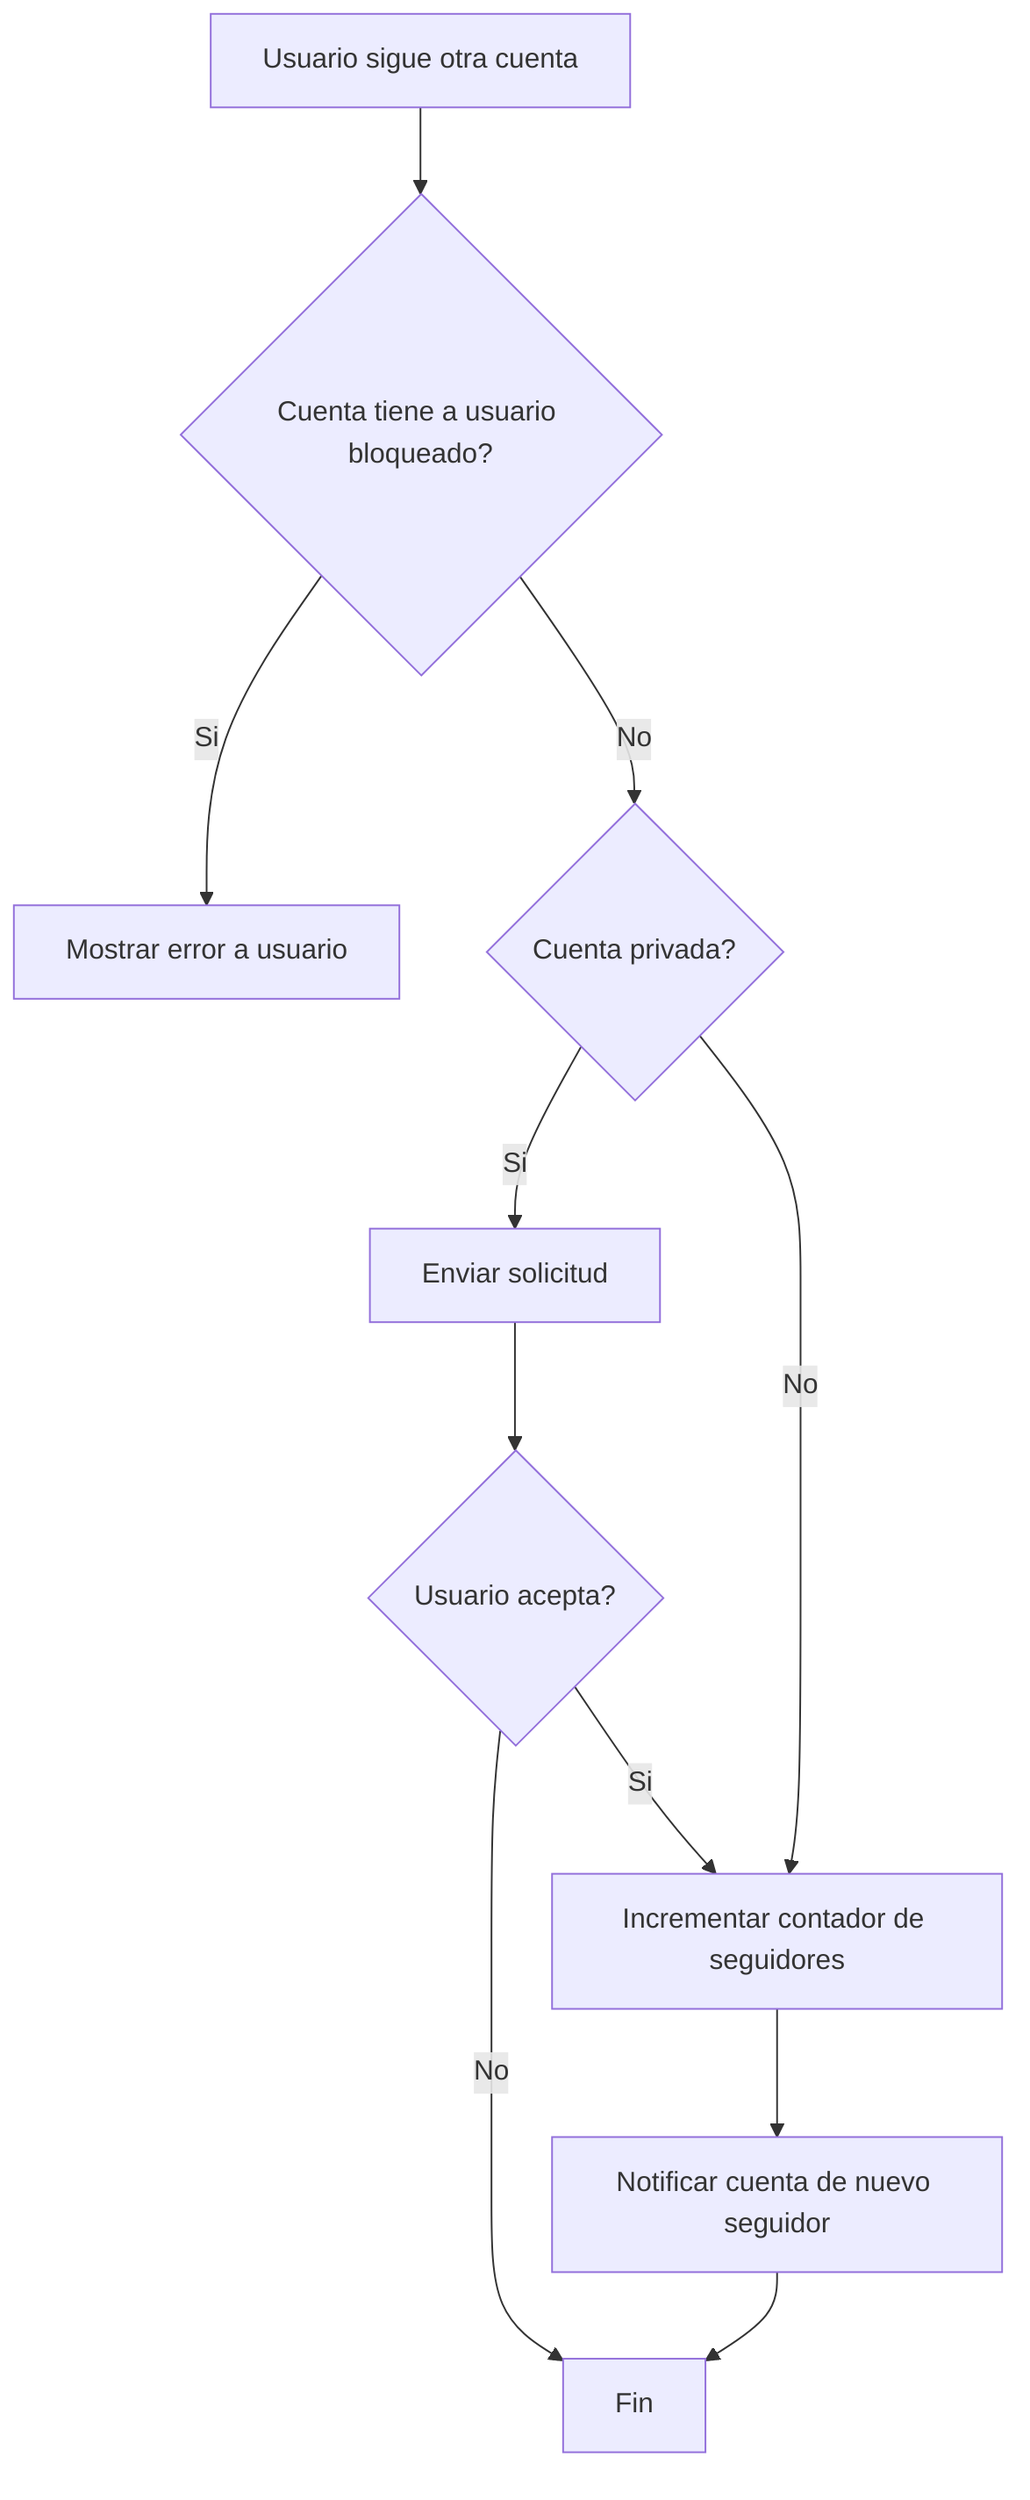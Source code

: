 flowchart TD
    A["Usuario sigue otra cuenta"] --> B{"Cuenta tiene a usuario bloqueado?"}
    B -- Si --> C["Mostrar error a usuario"]
    B -- No --> B1{"Cuenta privada?"}
    B1 -- Si --> B2[Enviar solicitud]
    B2 --> B2.1{Usuario acepta?}
    B2.1 -->|Si| D
    B2.1 -->|No| F
    B1 -- No --> D["Incrementar contador de seguidores"]
    D --> E["Notificar cuenta de nuevo seguidor"]
    E --> F["Fin"]